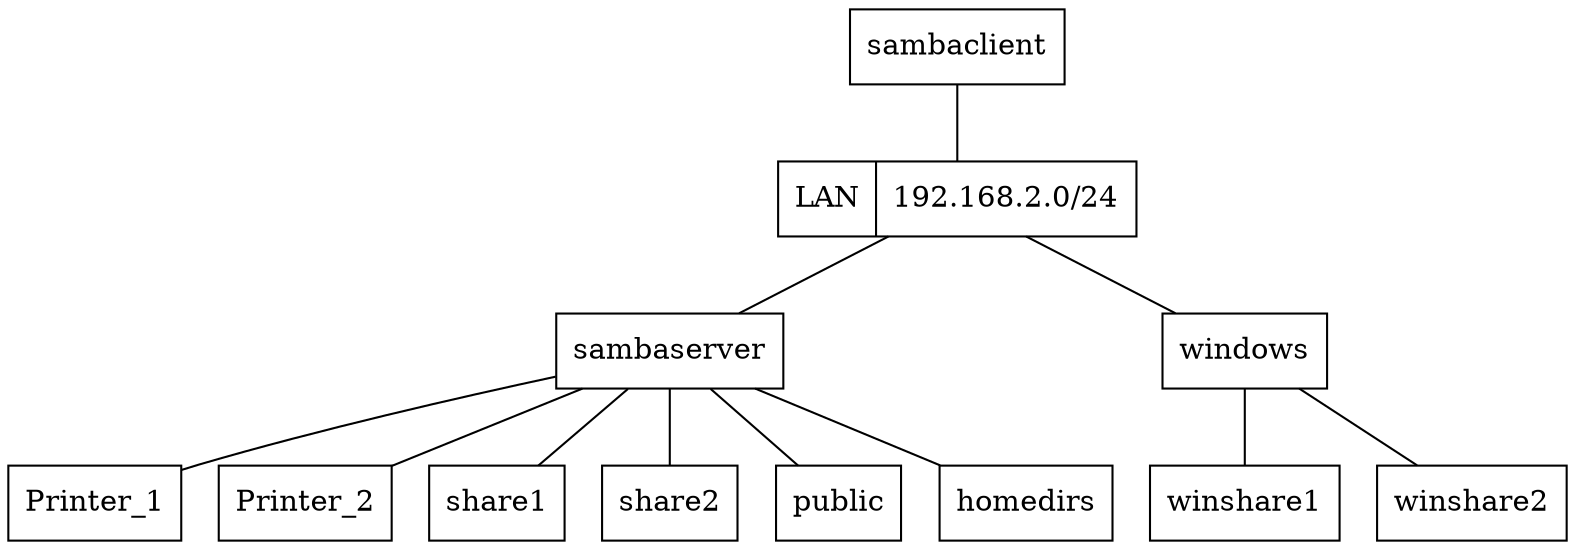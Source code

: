 digraph G {
	node [shape=record];
	edge [arrowhead=none];
	
	sambaclient[label="sambaclient"];
	lan[label="LAN|192.168.2.0/24"];
	sambaserver[label="sambaserver"];
	windows[label="windows"];

	sambaclient -> lan
	lan -> sambaserver
	lan -> windows
	sambaserver -> "Printer_1"
	sambaserver -> "Printer_2"
	sambaserver -> share1
	sambaserver -> share2
	sambaserver -> public
	sambaserver -> homedirs
	windows -> winshare1
	windows -> winshare2

}
